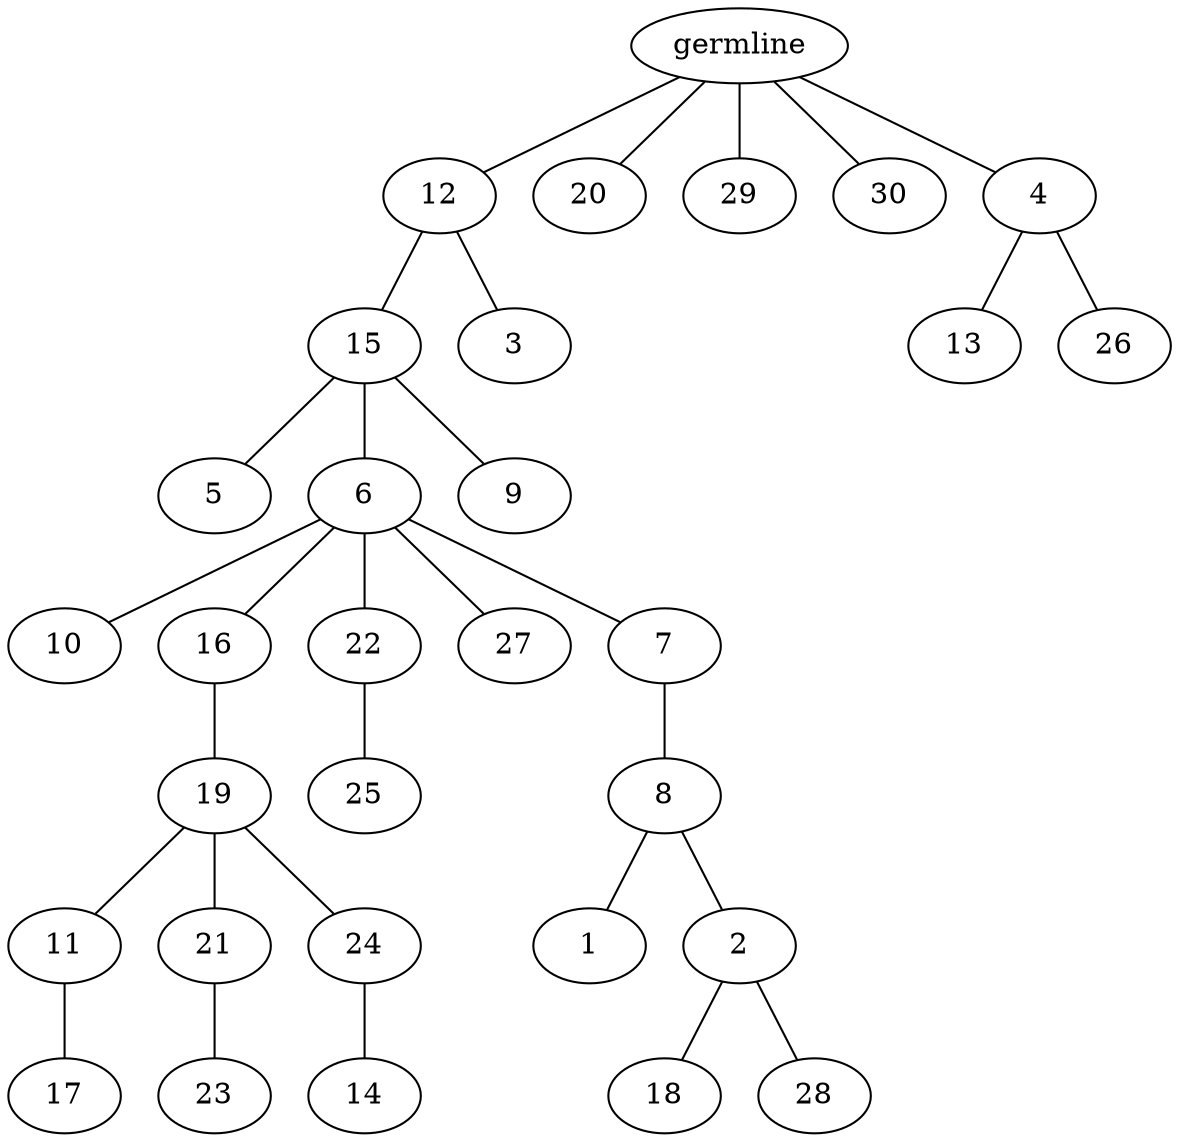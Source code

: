 graph tree {
    "139768898136192" [label="germline"];
    "139768899567920" [label="12"];
    "139768899569792" [label="15"];
    "139768899571328" [label="5"];
    "139768899568544" [label="6"];
    "139768899570272" [label="10"];
    "139768899570512" [label="16"];
    "139768899570608" [label="19"];
    "139768899568064" [label="11"];
    "139768894340928" [label="17"];
    "139768899568784" [label="21"];
    "139768896351680" [label="23"];
    "139768899571040" [label="24"];
    "139768896351344" [label="14"];
    "139768899569360" [label="22"];
    "139768896350720" [label="25"];
    "139768899567680" [label="27"];
    "139768896351200" [label="7"];
    "139768896348512" [label="8"];
    "139768896352208" [label="1"];
    "139768896351440" [label="2"];
    "139768896352112" [label="18"];
    "139768896350864" [label="28"];
    "139768899568640" [label="9"];
    "139768899570416" [label="3"];
    "139768896349040" [label="20"];
    "139768899571520" [label="29"];
    "139768896350000" [label="30"];
    "139768896352064" [label="4"];
    "139768896350768" [label="13"];
    "139768896348368" [label="26"];
    "139768898136192" -- "139768899567920";
    "139768898136192" -- "139768896349040";
    "139768898136192" -- "139768899571520";
    "139768898136192" -- "139768896350000";
    "139768898136192" -- "139768896352064";
    "139768899567920" -- "139768899569792";
    "139768899567920" -- "139768899570416";
    "139768899569792" -- "139768899571328";
    "139768899569792" -- "139768899568544";
    "139768899569792" -- "139768899568640";
    "139768899568544" -- "139768899570272";
    "139768899568544" -- "139768899570512";
    "139768899568544" -- "139768899569360";
    "139768899568544" -- "139768899567680";
    "139768899568544" -- "139768896351200";
    "139768899570512" -- "139768899570608";
    "139768899570608" -- "139768899568064";
    "139768899570608" -- "139768899568784";
    "139768899570608" -- "139768899571040";
    "139768899568064" -- "139768894340928";
    "139768899568784" -- "139768896351680";
    "139768899571040" -- "139768896351344";
    "139768899569360" -- "139768896350720";
    "139768896351200" -- "139768896348512";
    "139768896348512" -- "139768896352208";
    "139768896348512" -- "139768896351440";
    "139768896351440" -- "139768896352112";
    "139768896351440" -- "139768896350864";
    "139768896352064" -- "139768896350768";
    "139768896352064" -- "139768896348368";
}
